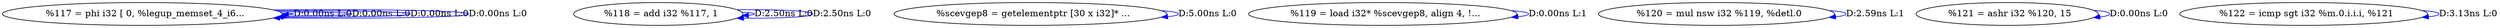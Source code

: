 digraph {
Node0x3237790[label="  %117 = phi i32 [ 0, %legup_memset_4_i6..."];
Node0x3237790 -> Node0x3237790[label="D:0.00ns L:0",color=blue];
Node0x3237790 -> Node0x3237790[label="D:0.00ns L:0",color=blue];
Node0x3237790 -> Node0x3237790[label="D:0.00ns L:0",color=blue];
Node0x3237790 -> Node0x3237790[label="D:0.00ns L:0",color=blue];
Node0x3237870[label="  %118 = add i32 %117, 1"];
Node0x3237870 -> Node0x3237870[label="D:2.50ns L:0",color=blue];
Node0x3237870 -> Node0x3237870[label="D:2.50ns L:0",color=blue];
Node0x3237950[label="  %scevgep8 = getelementptr [30 x i32]* ..."];
Node0x3237950 -> Node0x3237950[label="D:5.00ns L:0",color=blue];
Node0x3237a30[label="  %119 = load i32* %scevgep8, align 4, !..."];
Node0x3237a30 -> Node0x3237a30[label="D:0.00ns L:1",color=blue];
Node0x3237b10[label="  %120 = mul nsw i32 %119, %detl.0"];
Node0x3237b10 -> Node0x3237b10[label="D:2.59ns L:1",color=blue];
Node0x3237bf0[label="  %121 = ashr i32 %120, 15"];
Node0x3237bf0 -> Node0x3237bf0[label="D:0.00ns L:0",color=blue];
Node0x3237cd0[label="  %122 = icmp sgt i32 %m.0.i.i.i, %121"];
Node0x3237cd0 -> Node0x3237cd0[label="D:3.13ns L:0",color=blue];
}
